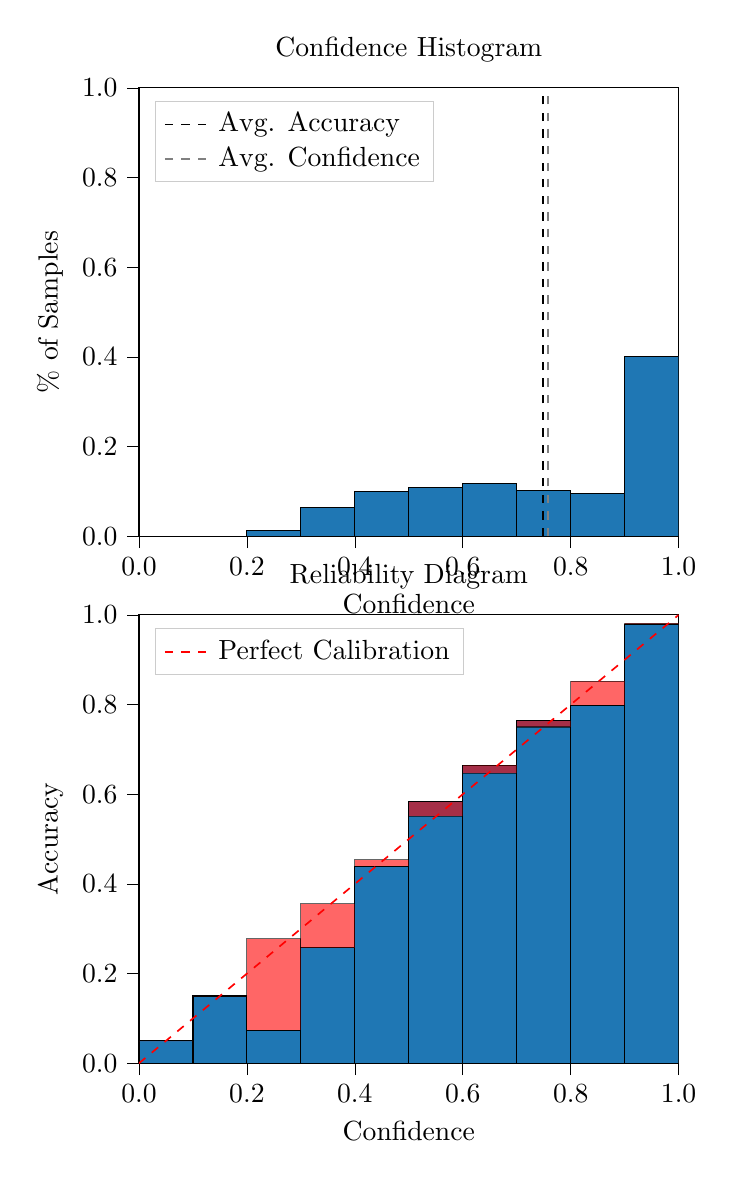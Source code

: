 % This file was created by tikzplotlib v0.9.8.
\begin{tikzpicture}

\definecolor{color0}{rgb}{0.122,0.467,0.706}

\begin{groupplot}[group style={group size=1 by 2}]
\nextgroupplot[
legend cell align={left},
legend style={
  fill opacity=0.8,
  draw opacity=1,
  text opacity=1,
  at={(0.03,0.97)},
  anchor=north west,
  draw=white!80!black
},
tick align=outside,
tick pos=left,
title={Confidence Histogram},
x grid style={white!69.02!black},
xlabel={Confidence},
xmin=0, xmax=1,
xtick style={color=black},
xtick={0,0.2,0.4,0.6,0.8,1},
xticklabels={0.0,0.2,0.4,0.6,0.8,1.0},
y grid style={white!69.02!black},
ylabel={\% of Samples},
ymin=0, ymax=1,
ytick style={color=black},
ytick={0,0.2,0.4,0.6,0.8,1},
yticklabels={0.0,0.2,0.4,0.6,0.8,1.0}
]
\draw[draw=black,fill=color0] (axis cs:-6.939e-18,0) rectangle (axis cs:0.1,0);
\draw[draw=black,fill=color0] (axis cs:0.1,0) rectangle (axis cs:0.2,0);
\draw[draw=black,fill=color0] (axis cs:0.2,0) rectangle (axis cs:0.3,0.013);
\draw[draw=black,fill=color0] (axis cs:0.3,0) rectangle (axis cs:0.4,0.064);
\draw[draw=black,fill=color0] (axis cs:0.4,0) rectangle (axis cs:0.5,0.099);
\draw[draw=black,fill=color0] (axis cs:0.5,0) rectangle (axis cs:0.6,0.108);
\draw[draw=black,fill=color0] (axis cs:0.6,0) rectangle (axis cs:0.7,0.118);
\draw[draw=black,fill=color0] (axis cs:0.7,0) rectangle (axis cs:0.8,0.101);
\draw[draw=black,fill=color0] (axis cs:0.8,0) rectangle (axis cs:0.9,0.096);
\draw[draw=black,fill=color0] (axis cs:0.9,0) rectangle (axis cs:1,0.401);
\addplot [semithick, black, dashed]
table {%
0.749 0
0.749 1
};
\addlegendentry{Avg. Accuracy}
\addplot [semithick, white!50.196!black, dashed]
table {%
0.758 0
0.758 1
};
\addlegendentry{Avg. Confidence}

\nextgroupplot[
legend cell align={left},
legend style={
  fill opacity=0.8,
  draw opacity=1,
  text opacity=1,
  at={(0.03,0.97)},
  anchor=north west,
  draw=white!80!black
},
tick align=outside,
tick pos=left,
title={Reliability Diagram},
x grid style={white!69.02!black},
xlabel={Confidence},
xmin=0, xmax=1,
xtick style={color=black},
xtick={0,0.2,0.4,0.6,0.8,1},
xticklabels={0.0,0.2,0.4,0.6,0.8,1.0},
y grid style={white!69.02!black},
ylabel={Accuracy},
ymin=0, ymax=1,
ytick style={color=black},
ytick={0,0.2,0.4,0.6,0.8,1},
yticklabels={0.0,0.2,0.4,0.6,0.8,1.0}
]
\draw[draw=black,fill=color0] (axis cs:-6.939e-18,0) rectangle (axis cs:0.1,0.05);
\draw[draw=black,fill=color0] (axis cs:0.1,0) rectangle (axis cs:0.2,0.15);
\draw[draw=black,fill=color0] (axis cs:0.2,0) rectangle (axis cs:0.3,0.074);
\draw[draw=black,fill=color0] (axis cs:0.3,0) rectangle (axis cs:0.4,0.258);
\draw[draw=black,fill=color0] (axis cs:0.4,0) rectangle (axis cs:0.5,0.439);
\draw[draw=black,fill=color0] (axis cs:0.5,0) rectangle (axis cs:0.6,0.583);
\draw[draw=black,fill=color0] (axis cs:0.6,0) rectangle (axis cs:0.7,0.665);
\draw[draw=black,fill=color0] (axis cs:0.7,0) rectangle (axis cs:0.8,0.764);
\draw[draw=black,fill=color0] (axis cs:0.8,0) rectangle (axis cs:0.9,0.798);
\draw[draw=black,fill=color0] (axis cs:0.9,0) rectangle (axis cs:1,0.979);
\draw[draw=black,fill=red,opacity=0.6] (axis cs:-6.939e-18,0.05) rectangle (axis cs:0.1,0.05);
\draw[draw=black,fill=red,opacity=0.6] (axis cs:0.1,0.15) rectangle (axis cs:0.2,0.15);
\draw[draw=black,fill=red,opacity=0.6] (axis cs:0.2,0.074) rectangle (axis cs:0.3,0.278);
\draw[draw=black,fill=red,opacity=0.6] (axis cs:0.3,0.258) rectangle (axis cs:0.4,0.356);
\draw[draw=black,fill=red,opacity=0.6] (axis cs:0.4,0.439) rectangle (axis cs:0.5,0.454);
\draw[draw=black,fill=red,opacity=0.6] (axis cs:0.5,0.583) rectangle (axis cs:0.6,0.551);
\draw[draw=black,fill=red,opacity=0.6] (axis cs:0.6,0.665) rectangle (axis cs:0.7,0.647);
\draw[draw=black,fill=red,opacity=0.6] (axis cs:0.7,0.764) rectangle (axis cs:0.8,0.75);
\draw[draw=black,fill=red,opacity=0.6] (axis cs:0.8,0.798) rectangle (axis cs:0.9,0.852);
\draw[draw=black,fill=red,opacity=0.6] (axis cs:0.9,0.979) rectangle (axis cs:1,0.981);
\addplot [semithick, red, dashed]
table {%
0 0
1 1
};
\addlegendentry{Perfect Calibration}
\end{groupplot}

\end{tikzpicture}
